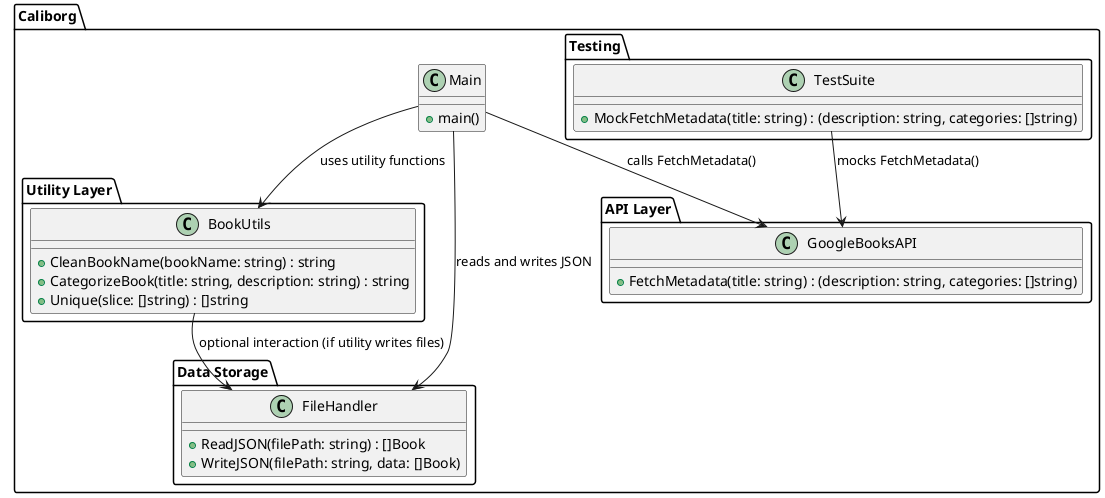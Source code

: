 @startuml
!pragma layout smetana

package "Caliborg" {

  class "Main" {
    + main()
  }

  package "API Layer" {
    class "GoogleBooksAPI" {
      + FetchMetadata(title: string) : (description: string, categories: []string)
    }
  }

  package "Utility Layer" {
    class "BookUtils" {
      + CleanBookName(bookName: string) : string
      + CategorizeBook(title: string, description: string) : string
      + Unique(slice: []string) : []string
    }
  }

  package "Data Storage" {
    class "FileHandler" {
      + ReadJSON(filePath: string) : []Book
      + WriteJSON(filePath: string, data: []Book)
    }
  }

  package "Testing" {
    class "TestSuite" {
      + MockFetchMetadata(title: string) : (description: string, categories: []string)
    }
  }

  "Main" --> "GoogleBooksAPI" : calls FetchMetadata()
  "Main" --> "BookUtils" : uses utility functions
  "Main" --> "FileHandler" : reads and writes JSON
  "TestSuite" --> "GoogleBooksAPI" : mocks FetchMetadata()
  "BookUtils" --> "FileHandler" : optional interaction (if utility writes files)

}
@enduml
